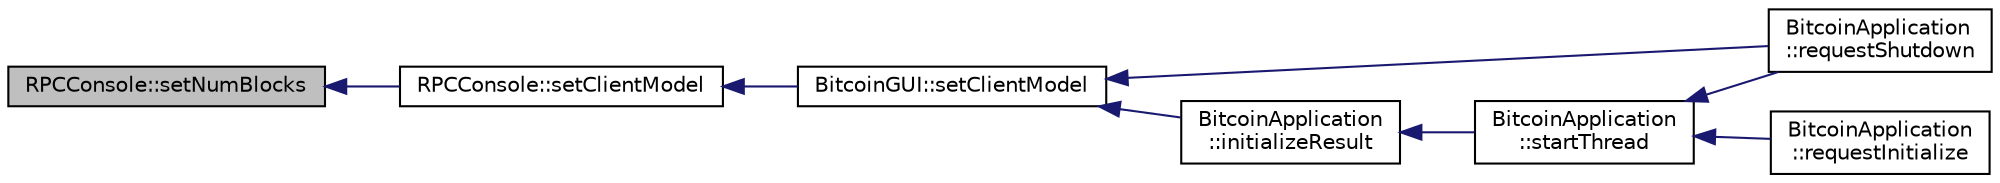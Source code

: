 digraph "RPCConsole::setNumBlocks"
{
  edge [fontname="Helvetica",fontsize="10",labelfontname="Helvetica",labelfontsize="10"];
  node [fontname="Helvetica",fontsize="10",shape=record];
  rankdir="LR";
  Node225 [label="RPCConsole::setNumBlocks",height=0.2,width=0.4,color="black", fillcolor="grey75", style="filled", fontcolor="black"];
  Node225 -> Node226 [dir="back",color="midnightblue",fontsize="10",style="solid",fontname="Helvetica"];
  Node226 [label="RPCConsole::setClientModel",height=0.2,width=0.4,color="black", fillcolor="white", style="filled",URL="$class_r_p_c_console.html#a355349a33664a07628e9ca22a60f5fa7"];
  Node226 -> Node227 [dir="back",color="midnightblue",fontsize="10",style="solid",fontname="Helvetica"];
  Node227 [label="BitcoinGUI::setClientModel",height=0.2,width=0.4,color="black", fillcolor="white", style="filled",URL="$class_bitcoin_g_u_i.html#a99d71e1f8478ab937ce2522c8d3815e3",tooltip="Set the client model. "];
  Node227 -> Node228 [dir="back",color="midnightblue",fontsize="10",style="solid",fontname="Helvetica"];
  Node228 [label="BitcoinApplication\l::requestShutdown",height=0.2,width=0.4,color="black", fillcolor="white", style="filled",URL="$class_bitcoin_application.html#a37c560d4c04d14a6da151b82caf8888f",tooltip="Request core shutdown. "];
  Node227 -> Node229 [dir="back",color="midnightblue",fontsize="10",style="solid",fontname="Helvetica"];
  Node229 [label="BitcoinApplication\l::initializeResult",height=0.2,width=0.4,color="black", fillcolor="white", style="filled",URL="$class_bitcoin_application.html#aceb08b4063e4fb264cf11cf7f9edd969"];
  Node229 -> Node230 [dir="back",color="midnightblue",fontsize="10",style="solid",fontname="Helvetica"];
  Node230 [label="BitcoinApplication\l::startThread",height=0.2,width=0.4,color="black", fillcolor="white", style="filled",URL="$class_bitcoin_application.html#a61afce9356e452c53ad4c83f5ca19df8"];
  Node230 -> Node231 [dir="back",color="midnightblue",fontsize="10",style="solid",fontname="Helvetica"];
  Node231 [label="BitcoinApplication\l::requestInitialize",height=0.2,width=0.4,color="black", fillcolor="white", style="filled",URL="$class_bitcoin_application.html#ade19c44b87b00b6b19b433caf4c22ba6",tooltip="Request core initialization. "];
  Node230 -> Node228 [dir="back",color="midnightblue",fontsize="10",style="solid",fontname="Helvetica"];
}
